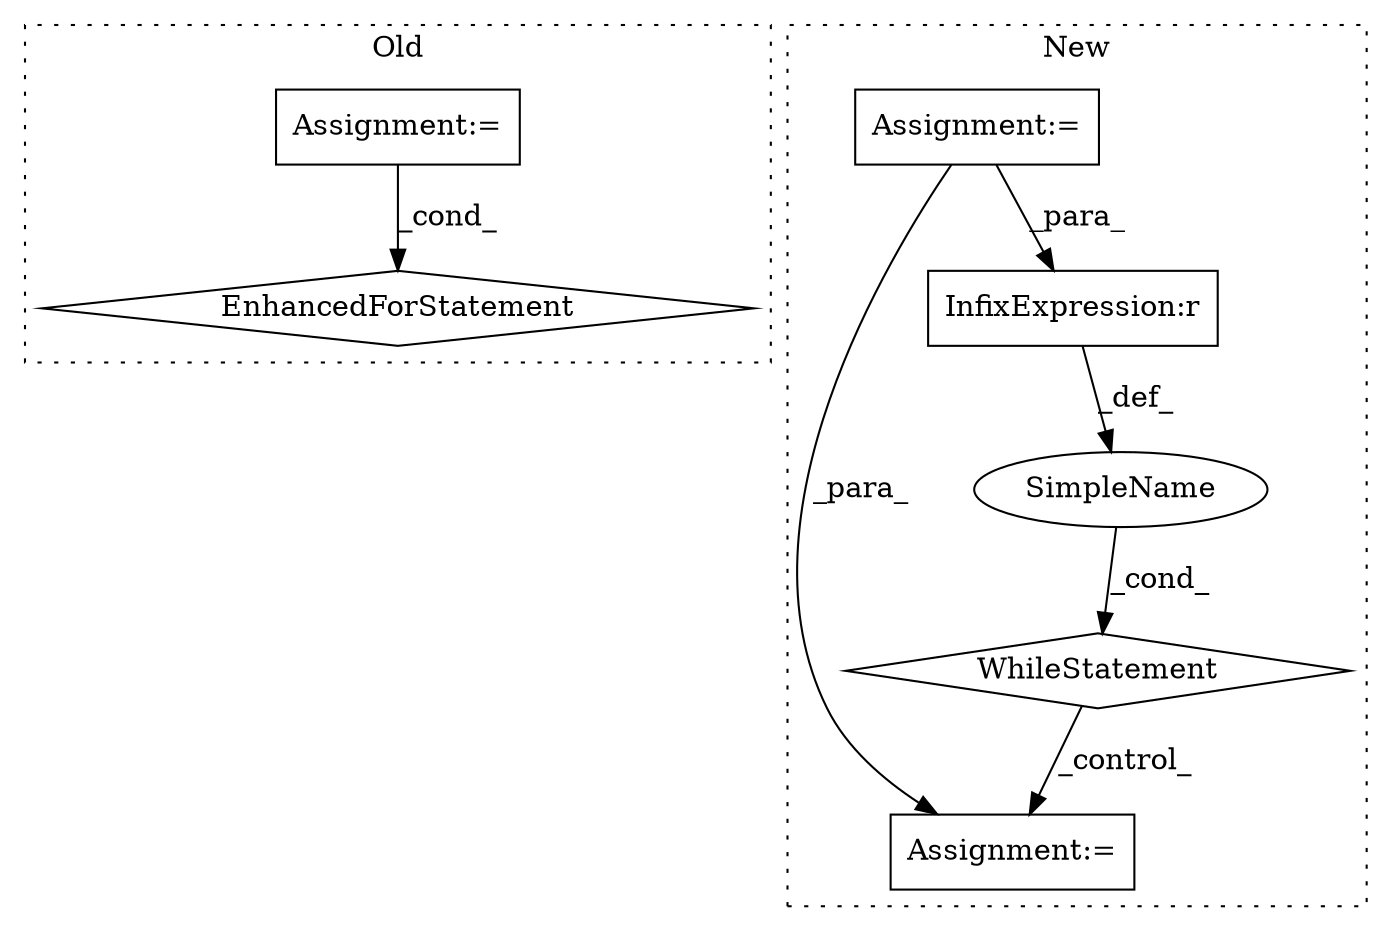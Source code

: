 digraph G {
subgraph cluster0 {
1 [label="EnhancedForStatement" a="70" s="35720,35829" l="65,2" shape="diamond"];
3 [label="Assignment:=" a="7" s="35720,35829" l="65,2" shape="box"];
label = "Old";
style="dotted";
}
subgraph cluster1 {
2 [label="WhileStatement" a="61" s="35800,35841" l="7,2" shape="diamond"];
4 [label="Assignment:=" a="7" s="35866" l="1" shape="box"];
5 [label="SimpleName" a="42" s="" l="" shape="ellipse"];
6 [label="InfixExpression:r" a="27" s="35818" l="3" shape="box"];
7 [label="Assignment:=" a="7" s="35739" l="1" shape="box"];
label = "New";
style="dotted";
}
2 -> 4 [label="_control_"];
3 -> 1 [label="_cond_"];
5 -> 2 [label="_cond_"];
6 -> 5 [label="_def_"];
7 -> 4 [label="_para_"];
7 -> 6 [label="_para_"];
}